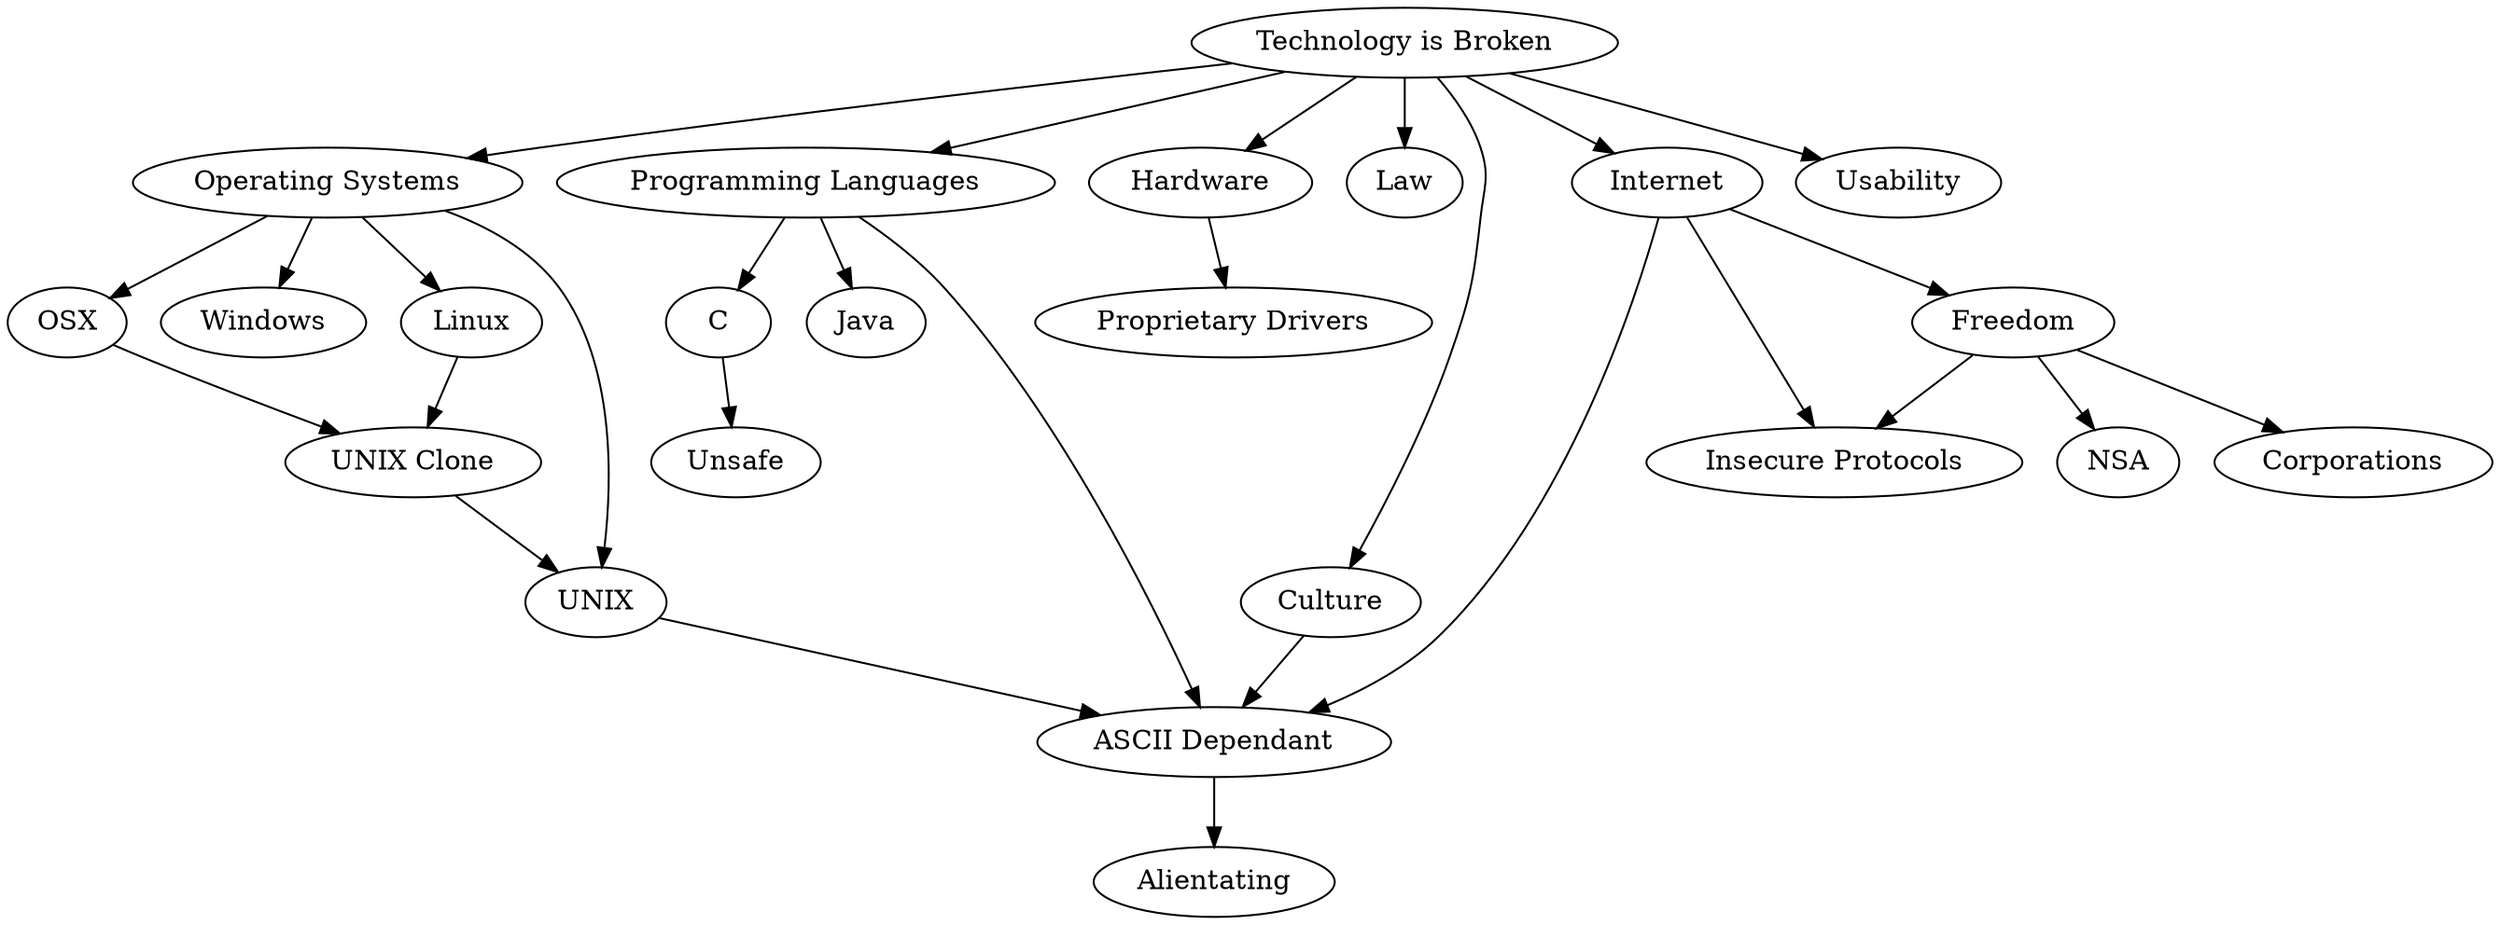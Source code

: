 digraph {
  "Technology is Broken" -> "Operating Systems"
  "Technology is Broken" -> "Programming Languages"
  "Technology is Broken" -> "Hardware"
  "Technology is Broken" -> "Law"
  "Technology is Broken" -> "Culture"
  "Technology is Broken" -> "Internet"
  "Technology is Broken" -> "Usability"

  "Hardware" -> "Proprietary Drivers"

  "Programming Languages" -> "C"
  "Programming Languages" -> "Java"
  "Programming Languages" -> "ASCII Dependant"

  "C" -> "Unsafe"
  "Unsafe" [URL="https://homes.cs.washington.edu/~djg/papers/grossman_thesis.pdf"]

  "Operating Systems" -> "OSX"
  "Operating Systems" -> "Windows"
  "Operating Systems" -> "Linux"
  "Operating Systems" -> "UNIX"

  "OSX" -> "UNIX Clone"
  "Linux" -> "UNIX Clone"
  "UNIX Clone" -> "UNIX"

  "UNIX" -> "ASCII Dependant"

  "Culture" -> "ASCII Dependant"
  "ASCII Dependant" -> "Alientating"

  "Internet" -> "Insecure Protocols"
  "Internet" -> "ASCII Dependant"
  "Internet" -> "Freedom" -> "Insecure Protocols"
  "Freedom" -> "NSA"
  "Freedom" -> "Corporations"
}